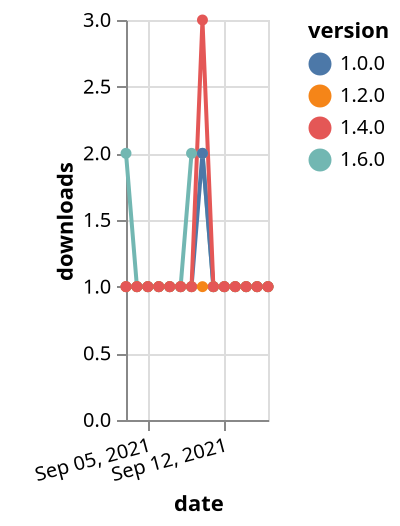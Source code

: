 {"$schema": "https://vega.github.io/schema/vega-lite/v5.json", "description": "A simple bar chart with embedded data.", "data": {"values": [{"date": "2021-09-03", "total": 113, "delta": 2, "version": "1.6.0"}, {"date": "2021-09-04", "total": 114, "delta": 1, "version": "1.6.0"}, {"date": "2021-09-05", "total": 115, "delta": 1, "version": "1.6.0"}, {"date": "2021-09-06", "total": 116, "delta": 1, "version": "1.6.0"}, {"date": "2021-09-07", "total": 117, "delta": 1, "version": "1.6.0"}, {"date": "2021-09-08", "total": 118, "delta": 1, "version": "1.6.0"}, {"date": "2021-09-09", "total": 120, "delta": 2, "version": "1.6.0"}, {"date": "2021-09-10", "total": 122, "delta": 2, "version": "1.6.0"}, {"date": "2021-09-11", "total": 123, "delta": 1, "version": "1.6.0"}, {"date": "2021-09-12", "total": 124, "delta": 1, "version": "1.6.0"}, {"date": "2021-09-13", "total": 125, "delta": 1, "version": "1.6.0"}, {"date": "2021-09-14", "total": 126, "delta": 1, "version": "1.6.0"}, {"date": "2021-09-15", "total": 127, "delta": 1, "version": "1.6.0"}, {"date": "2021-09-16", "total": 128, "delta": 1, "version": "1.6.0"}, {"date": "2021-09-03", "total": 172, "delta": 1, "version": "1.0.0"}, {"date": "2021-09-04", "total": 173, "delta": 1, "version": "1.0.0"}, {"date": "2021-09-05", "total": 174, "delta": 1, "version": "1.0.0"}, {"date": "2021-09-06", "total": 175, "delta": 1, "version": "1.0.0"}, {"date": "2021-09-07", "total": 176, "delta": 1, "version": "1.0.0"}, {"date": "2021-09-08", "total": 177, "delta": 1, "version": "1.0.0"}, {"date": "2021-09-09", "total": 178, "delta": 1, "version": "1.0.0"}, {"date": "2021-09-10", "total": 180, "delta": 2, "version": "1.0.0"}, {"date": "2021-09-11", "total": 181, "delta": 1, "version": "1.0.0"}, {"date": "2021-09-12", "total": 182, "delta": 1, "version": "1.0.0"}, {"date": "2021-09-13", "total": 183, "delta": 1, "version": "1.0.0"}, {"date": "2021-09-14", "total": 184, "delta": 1, "version": "1.0.0"}, {"date": "2021-09-15", "total": 185, "delta": 1, "version": "1.0.0"}, {"date": "2021-09-16", "total": 186, "delta": 1, "version": "1.0.0"}, {"date": "2021-09-03", "total": 147, "delta": 1, "version": "1.2.0"}, {"date": "2021-09-04", "total": 148, "delta": 1, "version": "1.2.0"}, {"date": "2021-09-05", "total": 149, "delta": 1, "version": "1.2.0"}, {"date": "2021-09-06", "total": 150, "delta": 1, "version": "1.2.0"}, {"date": "2021-09-07", "total": 151, "delta": 1, "version": "1.2.0"}, {"date": "2021-09-08", "total": 152, "delta": 1, "version": "1.2.0"}, {"date": "2021-09-09", "total": 153, "delta": 1, "version": "1.2.0"}, {"date": "2021-09-10", "total": 154, "delta": 1, "version": "1.2.0"}, {"date": "2021-09-11", "total": 155, "delta": 1, "version": "1.2.0"}, {"date": "2021-09-12", "total": 156, "delta": 1, "version": "1.2.0"}, {"date": "2021-09-13", "total": 157, "delta": 1, "version": "1.2.0"}, {"date": "2021-09-14", "total": 158, "delta": 1, "version": "1.2.0"}, {"date": "2021-09-15", "total": 159, "delta": 1, "version": "1.2.0"}, {"date": "2021-09-16", "total": 160, "delta": 1, "version": "1.2.0"}, {"date": "2021-09-03", "total": 164, "delta": 1, "version": "1.4.0"}, {"date": "2021-09-04", "total": 165, "delta": 1, "version": "1.4.0"}, {"date": "2021-09-05", "total": 166, "delta": 1, "version": "1.4.0"}, {"date": "2021-09-06", "total": 167, "delta": 1, "version": "1.4.0"}, {"date": "2021-09-07", "total": 168, "delta": 1, "version": "1.4.0"}, {"date": "2021-09-08", "total": 169, "delta": 1, "version": "1.4.0"}, {"date": "2021-09-09", "total": 170, "delta": 1, "version": "1.4.0"}, {"date": "2021-09-10", "total": 173, "delta": 3, "version": "1.4.0"}, {"date": "2021-09-11", "total": 174, "delta": 1, "version": "1.4.0"}, {"date": "2021-09-12", "total": 175, "delta": 1, "version": "1.4.0"}, {"date": "2021-09-13", "total": 176, "delta": 1, "version": "1.4.0"}, {"date": "2021-09-14", "total": 177, "delta": 1, "version": "1.4.0"}, {"date": "2021-09-15", "total": 178, "delta": 1, "version": "1.4.0"}, {"date": "2021-09-16", "total": 179, "delta": 1, "version": "1.4.0"}]}, "width": "container", "mark": {"type": "line", "point": {"filled": true}}, "encoding": {"x": {"field": "date", "type": "temporal", "timeUnit": "yearmonthdate", "title": "date", "axis": {"labelAngle": -15}}, "y": {"field": "delta", "type": "quantitative", "title": "downloads"}, "color": {"field": "version", "type": "nominal"}, "tooltip": {"field": "delta"}}}